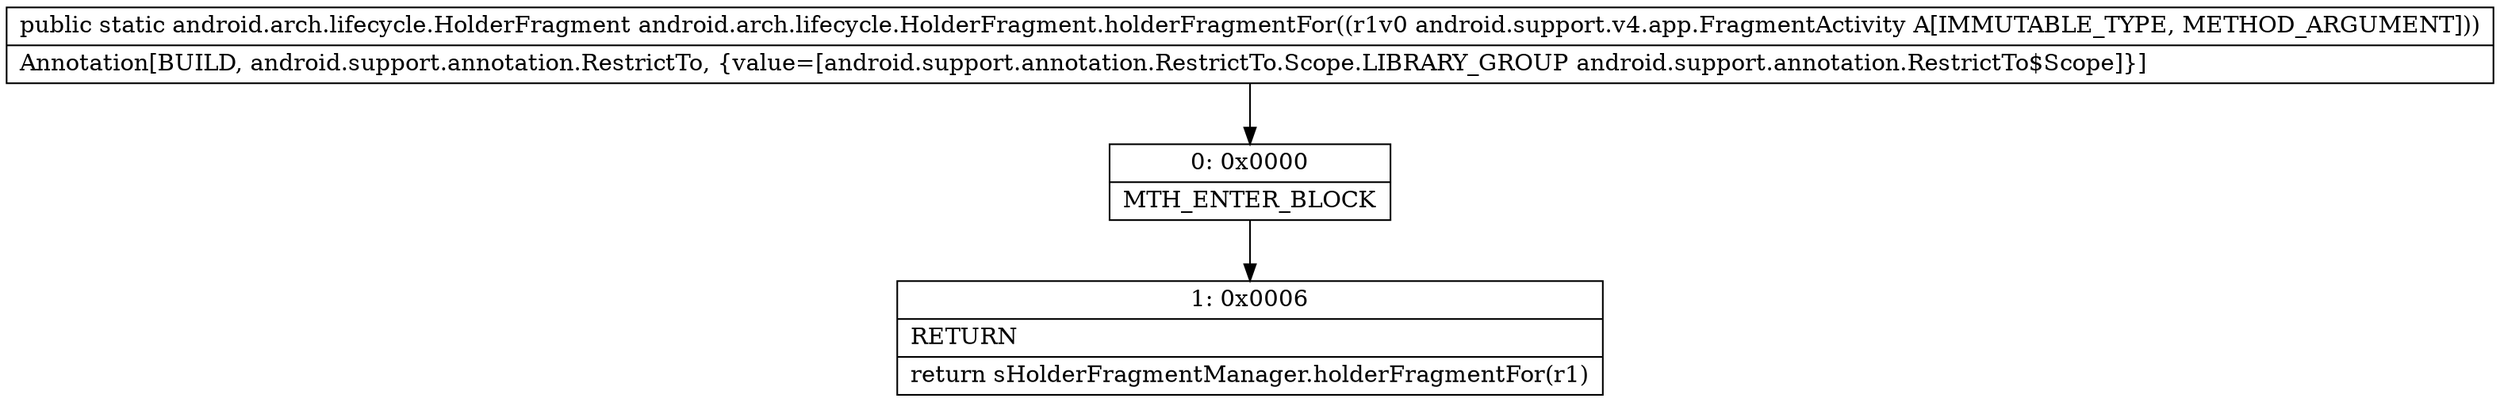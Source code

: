 digraph "CFG forandroid.arch.lifecycle.HolderFragment.holderFragmentFor(Landroid\/support\/v4\/app\/FragmentActivity;)Landroid\/arch\/lifecycle\/HolderFragment;" {
Node_0 [shape=record,label="{0\:\ 0x0000|MTH_ENTER_BLOCK\l}"];
Node_1 [shape=record,label="{1\:\ 0x0006|RETURN\l|return sHolderFragmentManager.holderFragmentFor(r1)\l}"];
MethodNode[shape=record,label="{public static android.arch.lifecycle.HolderFragment android.arch.lifecycle.HolderFragment.holderFragmentFor((r1v0 android.support.v4.app.FragmentActivity A[IMMUTABLE_TYPE, METHOD_ARGUMENT]))  | Annotation[BUILD, android.support.annotation.RestrictTo, \{value=[android.support.annotation.RestrictTo.Scope.LIBRARY_GROUP android.support.annotation.RestrictTo$Scope]\}]\l}"];
MethodNode -> Node_0;
Node_0 -> Node_1;
}

